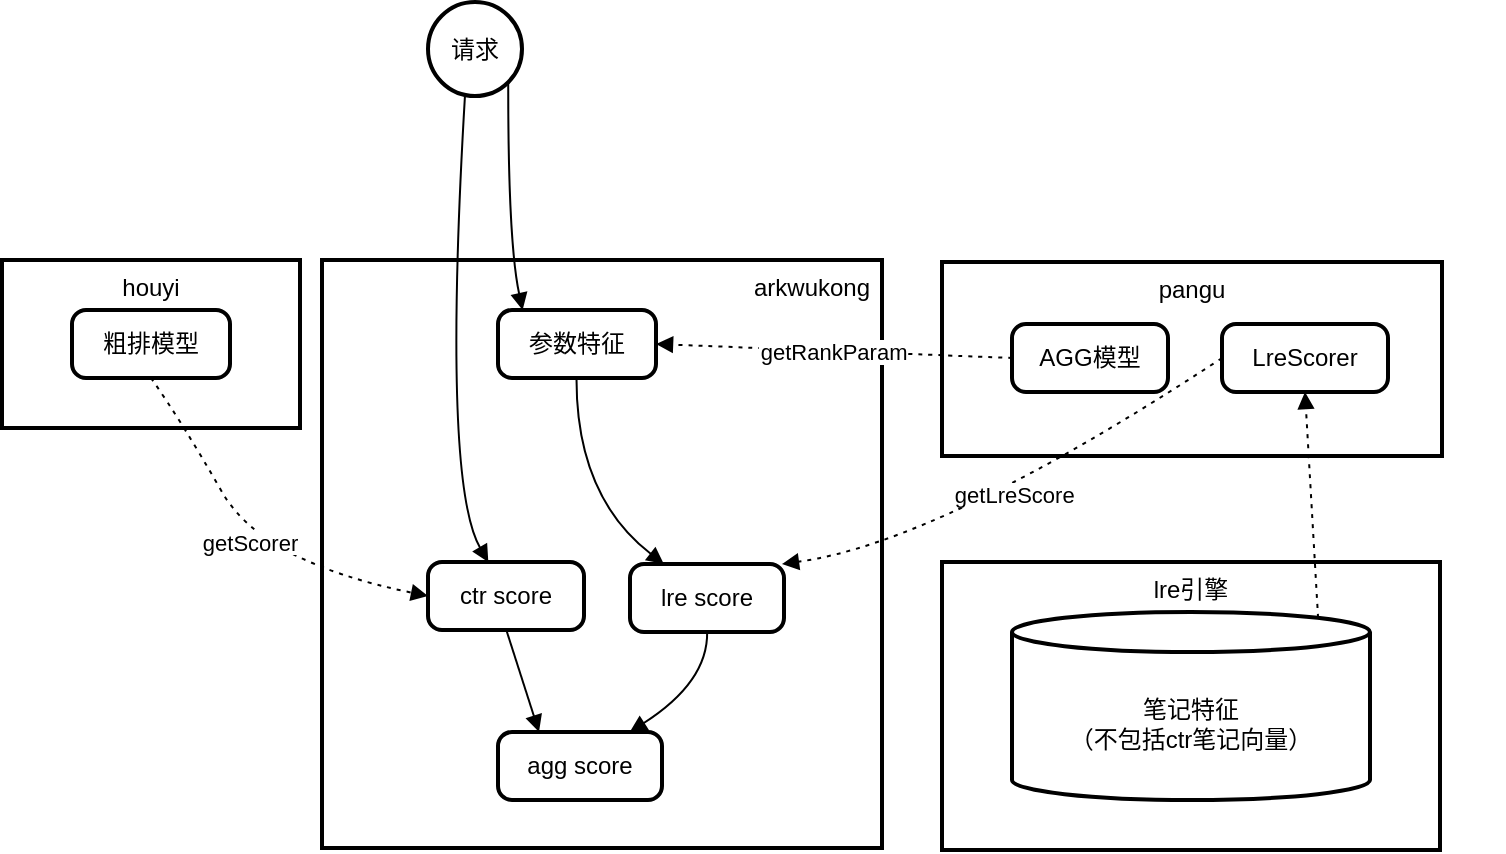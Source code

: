 <mxfile version="21.6.6" type="github">
  <diagram name="第 1 页" id="Y3rS6jlF4DCQzPHH1YYs">
    <mxGraphModel dx="1275" dy="759" grid="1" gridSize="10" guides="1" tooltips="1" connect="1" arrows="1" fold="1" page="1" pageScale="1" pageWidth="827" pageHeight="1169" math="0" shadow="0">
      <root>
        <mxCell id="0" />
        <mxCell id="1" parent="0" />
        <mxCell id="S99MwajducbPO6SArRKW-9" value="agg score" style="rounded=1;absoluteArcSize=1;arcSize=14;whiteSpace=wrap;strokeWidth=2;" vertex="1" parent="1">
          <mxGeometry x="348" y="615" width="82" height="34" as="geometry" />
        </mxCell>
        <mxCell id="S99MwajducbPO6SArRKW-11" value="lre score" style="rounded=1;absoluteArcSize=1;arcSize=14;whiteSpace=wrap;strokeWidth=2;" vertex="1" parent="1">
          <mxGeometry x="414" y="531" width="77" height="34" as="geometry" />
        </mxCell>
        <mxCell id="S99MwajducbPO6SArRKW-12" value="参数特征" style="rounded=1;absoluteArcSize=1;arcSize=14;whiteSpace=wrap;strokeWidth=2;" vertex="1" parent="1">
          <mxGeometry x="348" y="404" width="79" height="34" as="geometry" />
        </mxCell>
        <mxCell id="S99MwajducbPO6SArRKW-16" value="" style="curved=1;startArrow=none;endArrow=block;exitX=0.502;exitY=0.991;entryX=-0.005;entryY=0.043;rounded=0;" edge="1" parent="1" target="S99MwajducbPO6SArRKW-9">
          <mxGeometry relative="1" as="geometry">
            <Array as="points">
              <mxPoint x="274" y="590" />
            </Array>
            <mxPoint x="274.175" y="565.0" as="sourcePoint" />
          </mxGeometry>
        </mxCell>
        <mxCell id="S99MwajducbPO6SArRKW-17" value="" style="curved=1;startArrow=none;endArrow=block;exitX=0.497;exitY=0.991;entryX=0.223;entryY=0.006;rounded=0;" edge="1" parent="1" source="S99MwajducbPO6SArRKW-12" target="S99MwajducbPO6SArRKW-11">
          <mxGeometry relative="1" as="geometry">
            <Array as="points">
              <mxPoint x="387" y="497" />
            </Array>
          </mxGeometry>
        </mxCell>
        <mxCell id="S99MwajducbPO6SArRKW-18" value="" style="curved=1;startArrow=none;endArrow=block;exitX=0.501;exitY=0.991;entryX=0.809;entryY=-0.009;rounded=0;" edge="1" parent="1" source="S99MwajducbPO6SArRKW-11" target="S99MwajducbPO6SArRKW-9">
          <mxGeometry relative="1" as="geometry">
            <Array as="points">
              <mxPoint x="453" y="590" />
            </Array>
          </mxGeometry>
        </mxCell>
        <mxCell id="S99MwajducbPO6SArRKW-30" value="                                                               arkwukong" style="whiteSpace=wrap;strokeWidth=2;verticalAlign=top;" vertex="1" parent="1">
          <mxGeometry x="260" y="379" width="280" height="294" as="geometry" />
        </mxCell>
        <mxCell id="S99MwajducbPO6SArRKW-31" value="agg score" style="rounded=1;absoluteArcSize=1;arcSize=14;whiteSpace=wrap;strokeWidth=2;" vertex="1" parent="1">
          <mxGeometry x="348" y="615" width="82" height="34" as="geometry" />
        </mxCell>
        <mxCell id="S99MwajducbPO6SArRKW-32" value="ctr score" style="rounded=1;absoluteArcSize=1;arcSize=14;whiteSpace=wrap;strokeWidth=2;" vertex="1" parent="1">
          <mxGeometry x="313" y="530" width="78" height="34" as="geometry" />
        </mxCell>
        <mxCell id="S99MwajducbPO6SArRKW-33" value="lre score" style="rounded=1;absoluteArcSize=1;arcSize=14;whiteSpace=wrap;strokeWidth=2;" vertex="1" parent="1">
          <mxGeometry x="414" y="531" width="77" height="34" as="geometry" />
        </mxCell>
        <mxCell id="S99MwajducbPO6SArRKW-34" value="参数特征" style="rounded=1;absoluteArcSize=1;arcSize=14;whiteSpace=wrap;strokeWidth=2;" vertex="1" parent="1">
          <mxGeometry x="348" y="404" width="79" height="34" as="geometry" />
        </mxCell>
        <mxCell id="S99MwajducbPO6SArRKW-35" value="请求" style="ellipse;aspect=fixed;strokeWidth=2;whiteSpace=wrap;" vertex="1" parent="1">
          <mxGeometry x="313" y="250" width="47" height="47" as="geometry" />
        </mxCell>
        <mxCell id="S99MwajducbPO6SArRKW-36" value="" style="curved=1;startArrow=none;endArrow=block;exitX=0.387;exitY=0.994;entryX=0.388;entryY=0.006;rounded=0;" edge="1" parent="1" source="S99MwajducbPO6SArRKW-35" target="S99MwajducbPO6SArRKW-32">
          <mxGeometry relative="1" as="geometry">
            <Array as="points">
              <mxPoint x="320" y="490" />
            </Array>
          </mxGeometry>
        </mxCell>
        <mxCell id="S99MwajducbPO6SArRKW-38" value="" style="curved=1;startArrow=none;endArrow=block;exitX=0.502;exitY=0.991;entryX=0.25;entryY=0;rounded=0;entryDx=0;entryDy=0;" edge="1" parent="1" source="S99MwajducbPO6SArRKW-32" target="S99MwajducbPO6SArRKW-31">
          <mxGeometry relative="1" as="geometry">
            <Array as="points" />
          </mxGeometry>
        </mxCell>
        <mxCell id="S99MwajducbPO6SArRKW-39" value="" style="curved=1;startArrow=none;endArrow=block;exitX=0.497;exitY=0.991;entryX=0.223;entryY=0.006;rounded=0;" edge="1" parent="1" source="S99MwajducbPO6SArRKW-34" target="S99MwajducbPO6SArRKW-33">
          <mxGeometry relative="1" as="geometry">
            <Array as="points">
              <mxPoint x="387" y="497" />
            </Array>
          </mxGeometry>
        </mxCell>
        <mxCell id="S99MwajducbPO6SArRKW-40" value="" style="curved=1;startArrow=none;endArrow=block;exitX=0.501;exitY=0.991;entryX=0.809;entryY=-0.009;rounded=0;" edge="1" parent="1" source="S99MwajducbPO6SArRKW-33" target="S99MwajducbPO6SArRKW-31">
          <mxGeometry relative="1" as="geometry">
            <Array as="points">
              <mxPoint x="453" y="590" />
            </Array>
          </mxGeometry>
        </mxCell>
        <mxCell id="S99MwajducbPO6SArRKW-45" value="" style="group" vertex="1" connectable="0" parent="1">
          <mxGeometry x="570" y="380" width="281" height="97" as="geometry" />
        </mxCell>
        <mxCell id="S99MwajducbPO6SArRKW-27" value="pangu" style="whiteSpace=wrap;strokeWidth=2;verticalAlign=top;" vertex="1" parent="S99MwajducbPO6SArRKW-45">
          <mxGeometry width="250" height="97" as="geometry" />
        </mxCell>
        <mxCell id="S99MwajducbPO6SArRKW-28" value="LreScorer" style="rounded=1;absoluteArcSize=1;arcSize=14;whiteSpace=wrap;strokeWidth=2;" vertex="1" parent="S99MwajducbPO6SArRKW-45">
          <mxGeometry x="140" y="31" width="83" height="34" as="geometry" />
        </mxCell>
        <mxCell id="S99MwajducbPO6SArRKW-29" value="AGG模型" style="rounded=1;absoluteArcSize=1;arcSize=14;whiteSpace=wrap;strokeWidth=2;" vertex="1" parent="S99MwajducbPO6SArRKW-45">
          <mxGeometry x="35" y="31" width="78" height="34" as="geometry" />
        </mxCell>
        <mxCell id="S99MwajducbPO6SArRKW-46" value="" style="group" vertex="1" connectable="0" parent="1">
          <mxGeometry x="570" y="530" width="249" height="144" as="geometry" />
        </mxCell>
        <mxCell id="S99MwajducbPO6SArRKW-23" value="lre引擎" style="whiteSpace=wrap;strokeWidth=2;verticalAlign=top;" vertex="1" parent="S99MwajducbPO6SArRKW-46">
          <mxGeometry width="249" height="144" as="geometry" />
        </mxCell>
        <mxCell id="S99MwajducbPO6SArRKW-24" value="笔记特征&#xa;（不包括ctr笔记向量）" style="shape=cylinder3;boundedLbl=1;backgroundOutline=1;size=10;strokeWidth=2;whiteSpace=wrap;" vertex="1" parent="S99MwajducbPO6SArRKW-46">
          <mxGeometry x="35" y="25" width="179" height="94" as="geometry" />
        </mxCell>
        <mxCell id="S99MwajducbPO6SArRKW-41" value="getLreScore" style="curved=1;dashed=1;dashPattern=2 3;startArrow=none;endArrow=block;entryX=0.981;entryY=0.006;rounded=0;exitX=0;exitY=0.5;exitDx=0;exitDy=0;" edge="1" parent="1" source="S99MwajducbPO6SArRKW-28" target="S99MwajducbPO6SArRKW-33">
          <mxGeometry x="-0.001" relative="1" as="geometry">
            <Array as="points">
              <mxPoint x="570" y="520" />
            </Array>
            <mxPoint x="760" y="500" as="sourcePoint" />
            <mxPoint as="offset" />
          </mxGeometry>
        </mxCell>
        <mxCell id="S99MwajducbPO6SArRKW-42" value="getRankParam" style="curved=1;dashed=1;dashPattern=2 3;startArrow=none;endArrow=block;exitX=0;exitY=0.5;entryX=1;entryY=0.5;rounded=0;exitDx=0;exitDy=0;entryDx=0;entryDy=0;" edge="1" parent="1" source="S99MwajducbPO6SArRKW-29" target="S99MwajducbPO6SArRKW-34">
          <mxGeometry relative="1" as="geometry">
            <Array as="points" />
          </mxGeometry>
        </mxCell>
        <mxCell id="S99MwajducbPO6SArRKW-44" value="" style="curved=1;dashed=1;dashPattern=2 3;startArrow=none;endArrow=block;exitX=0.855;exitY=0;entryX=0.5;entryY=1;rounded=0;entryDx=0;entryDy=0;exitDx=0;exitDy=2.9;exitPerimeter=0;" edge="1" parent="1" source="S99MwajducbPO6SArRKW-24" target="S99MwajducbPO6SArRKW-28">
          <mxGeometry relative="1" as="geometry">
            <Array as="points" />
          </mxGeometry>
        </mxCell>
        <mxCell id="S99MwajducbPO6SArRKW-15" value="" style="curved=1;startArrow=none;endArrow=block;exitX=1;exitY=1;entryX=0.16;entryY=0.006;rounded=0;exitDx=0;exitDy=0;" edge="1" parent="1" source="S99MwajducbPO6SArRKW-35" target="S99MwajducbPO6SArRKW-12">
          <mxGeometry relative="1" as="geometry">
            <Array as="points">
              <mxPoint x="353" y="370" />
            </Array>
            <mxPoint x="276.419" y="276.44" as="sourcePoint" />
          </mxGeometry>
        </mxCell>
        <mxCell id="S99MwajducbPO6SArRKW-47" value="" style="group" vertex="1" connectable="0" parent="1">
          <mxGeometry x="100" y="379" width="149" height="84" as="geometry" />
        </mxCell>
        <mxCell id="S99MwajducbPO6SArRKW-3" value="houyi" style="whiteSpace=wrap;strokeWidth=2;verticalAlign=top;" vertex="1" parent="S99MwajducbPO6SArRKW-47">
          <mxGeometry width="149" height="84" as="geometry" />
        </mxCell>
        <mxCell id="S99MwajducbPO6SArRKW-26" value="粗排模型" style="rounded=1;absoluteArcSize=1;arcSize=14;whiteSpace=wrap;strokeWidth=2;" vertex="1" parent="S99MwajducbPO6SArRKW-47">
          <mxGeometry x="35" y="25" width="79" height="34" as="geometry" />
        </mxCell>
        <mxCell id="S99MwajducbPO6SArRKW-43" value="getScorer" style="curved=1;dashed=1;dashPattern=2 3;startArrow=none;endArrow=block;exitX=0.5;exitY=0.991;entryX=0;entryY=0.5;rounded=0;entryDx=0;entryDy=0;" edge="1" parent="1" source="S99MwajducbPO6SArRKW-26" target="S99MwajducbPO6SArRKW-32">
          <mxGeometry relative="1" as="geometry">
            <Array as="points">
              <mxPoint x="190" y="460" />
              <mxPoint x="230" y="530" />
            </Array>
          </mxGeometry>
        </mxCell>
      </root>
    </mxGraphModel>
  </diagram>
</mxfile>
